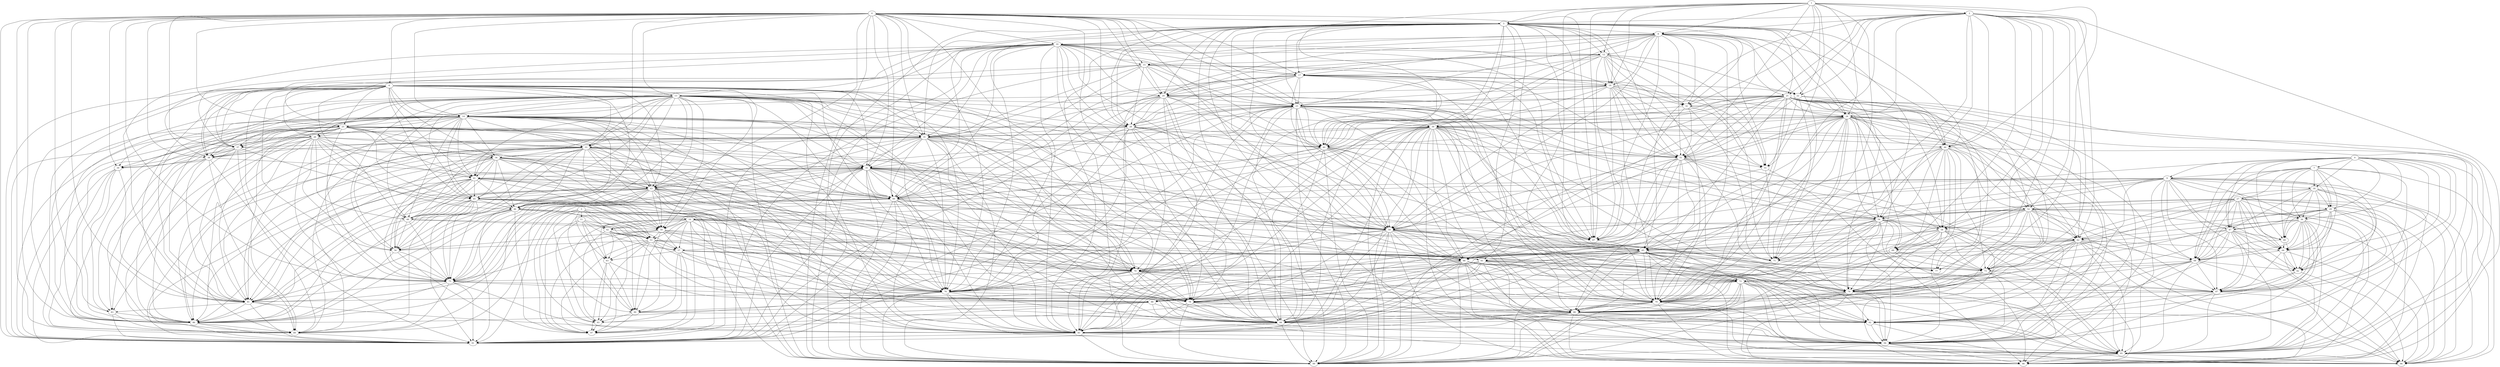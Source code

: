 digraph Geografico_nodes_100_distanciaMax_3 {
0;
1;
2;
3;
4;
5;
6;
7;
8;
9;
10;
11;
12;
13;
14;
15;
16;
17;
18;
19;
20;
21;
22;
23;
24;
25;
26;
27;
28;
29;
30;
31;
32;
33;
34;
35;
36;
37;
38;
39;
40;
41;
42;
43;
44;
45;
46;
47;
48;
49;
50;
51;
52;
53;
54;
55;
56;
57;
58;
59;
60;
61;
62;
63;
64;
65;
66;
67;
68;
69;
70;
71;
72;
73;
74;
75;
76;
77;
78;
79;
80;
81;
82;
83;
84;
85;
86;
87;
88;
89;
90;
91;
92;
93;
94;
95;
96;
97;
98;
99;
0 -> 7;
0 -> 9;
0 -> 18;
0 -> 29;
0 -> 36;
0 -> 47;
0 -> 60;
0 -> 64;
0 -> 68;
0 -> 82;
0 -> 87;
0 -> 88;
0 -> 92;
0 -> 96;
1 -> 2;
1 -> 5;
1 -> 8;
1 -> 12;
1 -> 19;
1 -> 22;
1 -> 24;
1 -> 32;
1 -> 40;
1 -> 44;
1 -> 51;
1 -> 55;
1 -> 67;
1 -> 71;
1 -> 77;
1 -> 79;
2 -> 5;
2 -> 8;
2 -> 21;
2 -> 22;
2 -> 24;
2 -> 44;
2 -> 51;
2 -> 52;
2 -> 54;
2 -> 58;
2 -> 62;
2 -> 65;
2 -> 69;
2 -> 71;
2 -> 73;
2 -> 74;
2 -> 79;
2 -> 80;
2 -> 98;
3 -> 11;
3 -> 16;
3 -> 42;
3 -> 53;
3 -> 57;
3 -> 63;
3 -> 90;
3 -> 93;
3 -> 97;
4 -> 5;
4 -> 6;
4 -> 10;
4 -> 13;
4 -> 14;
4 -> 15;
4 -> 17;
4 -> 20;
4 -> 23;
4 -> 25;
4 -> 28;
4 -> 31;
4 -> 33;
4 -> 35;
4 -> 37;
4 -> 38;
4 -> 39;
4 -> 40;
4 -> 43;
4 -> 49;
4 -> 59;
4 -> 67;
4 -> 75;
4 -> 76;
4 -> 81;
4 -> 83;
4 -> 84;
4 -> 85;
4 -> 86;
4 -> 89;
4 -> 91;
4 -> 99;
5 -> 8;
5 -> 10;
5 -> 12;
5 -> 17;
5 -> 19;
5 -> 20;
5 -> 21;
5 -> 23;
5 -> 24;
5 -> 28;
5 -> 30;
5 -> 31;
5 -> 32;
5 -> 40;
5 -> 44;
5 -> 49;
5 -> 51;
5 -> 54;
5 -> 59;
5 -> 65;
5 -> 66;
5 -> 67;
5 -> 74;
5 -> 76;
5 -> 79;
5 -> 80;
5 -> 84;
5 -> 85;
5 -> 98;
5 -> 99;
6 -> 13;
6 -> 14;
6 -> 25;
6 -> 26;
6 -> 31;
6 -> 33;
6 -> 34;
6 -> 35;
6 -> 37;
6 -> 38;
6 -> 41;
6 -> 43;
6 -> 45;
6 -> 46;
6 -> 48;
6 -> 49;
6 -> 50;
6 -> 56;
6 -> 70;
6 -> 75;
6 -> 76;
6 -> 78;
6 -> 81;
6 -> 85;
6 -> 86;
6 -> 89;
6 -> 91;
7 -> 9;
7 -> 18;
7 -> 27;
7 -> 29;
7 -> 36;
7 -> 47;
7 -> 60;
7 -> 64;
7 -> 68;
7 -> 82;
7 -> 87;
7 -> 96;
8 -> 10;
8 -> 12;
8 -> 15;
8 -> 17;
8 -> 19;
8 -> 20;
8 -> 21;
8 -> 22;
8 -> 23;
8 -> 24;
8 -> 28;
8 -> 32;
8 -> 40;
8 -> 44;
8 -> 51;
8 -> 55;
8 -> 59;
8 -> 67;
8 -> 71;
8 -> 79;
9 -> 16;
9 -> 18;
9 -> 29;
9 -> 36;
9 -> 42;
9 -> 47;
9 -> 57;
9 -> 61;
9 -> 64;
9 -> 68;
9 -> 72;
9 -> 82;
9 -> 87;
9 -> 88;
9 -> 90;
9 -> 92;
9 -> 94;
9 -> 95;
9 -> 96;
10 -> 12;
10 -> 13;
10 -> 14;
10 -> 15;
10 -> 17;
10 -> 19;
10 -> 20;
10 -> 23;
10 -> 25;
10 -> 28;
10 -> 31;
10 -> 35;
10 -> 37;
10 -> 38;
10 -> 40;
10 -> 49;
10 -> 59;
10 -> 67;
10 -> 76;
10 -> 81;
10 -> 84;
10 -> 85;
10 -> 91;
10 -> 99;
11 -> 42;
11 -> 53;
11 -> 57;
11 -> 63;
11 -> 90;
11 -> 93;
11 -> 97;
12 -> 15;
12 -> 17;
12 -> 19;
12 -> 20;
12 -> 22;
12 -> 23;
12 -> 28;
12 -> 32;
12 -> 40;
12 -> 51;
12 -> 55;
12 -> 67;
12 -> 71;
12 -> 79;
13 -> 14;
13 -> 23;
13 -> 25;
13 -> 26;
13 -> 28;
13 -> 30;
13 -> 31;
13 -> 33;
13 -> 34;
13 -> 35;
13 -> 38;
13 -> 41;
13 -> 43;
13 -> 45;
13 -> 46;
13 -> 48;
13 -> 49;
13 -> 50;
13 -> 56;
13 -> 59;
13 -> 70;
13 -> 75;
13 -> 76;
13 -> 78;
13 -> 81;
13 -> 84;
13 -> 85;
13 -> 86;
13 -> 89;
13 -> 91;
13 -> 99;
14 -> 25;
14 -> 26;
14 -> 31;
14 -> 33;
14 -> 34;
14 -> 35;
14 -> 37;
14 -> 38;
14 -> 39;
14 -> 41;
14 -> 43;
14 -> 45;
14 -> 46;
14 -> 48;
14 -> 49;
14 -> 50;
14 -> 56;
14 -> 70;
14 -> 75;
14 -> 76;
14 -> 78;
14 -> 81;
14 -> 84;
14 -> 85;
14 -> 86;
14 -> 89;
14 -> 91;
14 -> 99;
15 -> 17;
15 -> 19;
15 -> 20;
15 -> 23;
15 -> 28;
15 -> 31;
15 -> 37;
15 -> 38;
15 -> 40;
15 -> 49;
15 -> 67;
15 -> 91;
16 -> 42;
16 -> 50;
16 -> 53;
16 -> 57;
16 -> 61;
16 -> 63;
16 -> 72;
16 -> 78;
16 -> 87;
16 -> 88;
16 -> 90;
16 -> 92;
16 -> 93;
16 -> 96;
16 -> 97;
17 -> 19;
17 -> 20;
17 -> 23;
17 -> 28;
17 -> 31;
17 -> 32;
17 -> 40;
17 -> 49;
17 -> 51;
17 -> 55;
17 -> 59;
17 -> 67;
17 -> 79;
17 -> 85;
18 -> 27;
18 -> 29;
18 -> 36;
18 -> 47;
18 -> 60;
18 -> 64;
18 -> 68;
18 -> 82;
18 -> 87;
18 -> 96;
19 -> 20;
19 -> 22;
19 -> 23;
19 -> 24;
19 -> 28;
19 -> 32;
19 -> 40;
19 -> 51;
19 -> 55;
19 -> 59;
19 -> 67;
19 -> 71;
19 -> 79;
20 -> 23;
20 -> 28;
20 -> 31;
20 -> 37;
20 -> 40;
20 -> 49;
20 -> 51;
20 -> 59;
20 -> 67;
20 -> 76;
20 -> 84;
20 -> 85;
20 -> 91;
20 -> 99;
21 -> 23;
21 -> 24;
21 -> 30;
21 -> 40;
21 -> 44;
21 -> 51;
21 -> 52;
21 -> 54;
21 -> 58;
21 -> 59;
21 -> 62;
21 -> 65;
21 -> 66;
21 -> 73;
21 -> 74;
21 -> 79;
21 -> 80;
21 -> 84;
21 -> 85;
21 -> 94;
21 -> 95;
21 -> 98;
21 -> 99;
22 -> 32;
22 -> 44;
22 -> 51;
22 -> 55;
22 -> 71;
22 -> 77;
23 -> 24;
23 -> 28;
23 -> 30;
23 -> 31;
23 -> 35;
23 -> 40;
23 -> 49;
23 -> 51;
23 -> 54;
23 -> 59;
23 -> 65;
23 -> 66;
23 -> 67;
23 -> 70;
23 -> 76;
23 -> 79;
23 -> 80;
23 -> 84;
23 -> 85;
23 -> 91;
23 -> 99;
24 -> 30;
24 -> 40;
24 -> 44;
24 -> 51;
24 -> 52;
24 -> 54;
24 -> 58;
24 -> 59;
24 -> 62;
24 -> 65;
24 -> 66;
24 -> 69;
24 -> 71;
24 -> 73;
24 -> 74;
24 -> 79;
24 -> 80;
24 -> 84;
24 -> 94;
24 -> 95;
24 -> 98;
24 -> 99;
25 -> 26;
25 -> 31;
25 -> 33;
25 -> 34;
25 -> 35;
25 -> 37;
25 -> 38;
25 -> 39;
25 -> 41;
25 -> 43;
25 -> 45;
25 -> 49;
25 -> 75;
25 -> 76;
25 -> 81;
25 -> 83;
25 -> 85;
25 -> 86;
25 -> 89;
25 -> 91;
26 -> 33;
26 -> 34;
26 -> 38;
26 -> 39;
26 -> 41;
26 -> 43;
26 -> 45;
26 -> 46;
26 -> 48;
26 -> 56;
26 -> 75;
26 -> 81;
26 -> 83;
26 -> 86;
26 -> 89;
26 -> 91;
27 -> 29;
27 -> 36;
27 -> 47;
27 -> 52;
27 -> 54;
27 -> 58;
27 -> 60;
27 -> 62;
27 -> 64;
27 -> 68;
27 -> 73;
27 -> 74;
27 -> 87;
27 -> 95;
27 -> 96;
27 -> 98;
28 -> 31;
28 -> 37;
28 -> 38;
28 -> 40;
28 -> 49;
28 -> 51;
28 -> 59;
28 -> 67;
28 -> 76;
28 -> 84;
28 -> 85;
28 -> 91;
28 -> 99;
29 -> 36;
29 -> 47;
29 -> 60;
29 -> 62;
29 -> 64;
29 -> 68;
29 -> 82;
29 -> 87;
29 -> 92;
29 -> 95;
29 -> 96;
30 -> 31;
30 -> 35;
30 -> 43;
30 -> 49;
30 -> 54;
30 -> 59;
30 -> 61;
30 -> 65;
30 -> 66;
30 -> 70;
30 -> 72;
30 -> 73;
30 -> 74;
30 -> 76;
30 -> 78;
30 -> 79;
30 -> 80;
30 -> 84;
30 -> 85;
30 -> 92;
30 -> 94;
30 -> 95;
30 -> 98;
30 -> 99;
31 -> 33;
31 -> 35;
31 -> 37;
31 -> 38;
31 -> 40;
31 -> 43;
31 -> 49;
31 -> 59;
31 -> 66;
31 -> 70;
31 -> 75;
31 -> 76;
31 -> 81;
31 -> 84;
31 -> 85;
31 -> 86;
31 -> 89;
31 -> 91;
31 -> 99;
32 -> 40;
32 -> 51;
32 -> 55;
32 -> 67;
32 -> 71;
32 -> 77;
33 -> 34;
33 -> 35;
33 -> 41;
33 -> 43;
33 -> 45;
33 -> 46;
33 -> 48;
33 -> 49;
33 -> 50;
33 -> 56;
33 -> 70;
33 -> 75;
33 -> 76;
33 -> 78;
33 -> 81;
33 -> 85;
33 -> 86;
33 -> 89;
33 -> 91;
33 -> 99;
34 -> 35;
34 -> 41;
34 -> 43;
34 -> 45;
34 -> 46;
34 -> 48;
34 -> 50;
34 -> 53;
34 -> 56;
34 -> 70;
34 -> 75;
34 -> 76;
34 -> 78;
34 -> 81;
34 -> 86;
35 -> 41;
35 -> 43;
35 -> 45;
35 -> 46;
35 -> 49;
35 -> 50;
35 -> 59;
35 -> 65;
35 -> 66;
35 -> 70;
35 -> 72;
35 -> 75;
35 -> 76;
35 -> 78;
35 -> 80;
35 -> 81;
35 -> 84;
35 -> 85;
35 -> 86;
35 -> 91;
35 -> 94;
35 -> 99;
36 -> 47;
36 -> 60;
36 -> 62;
36 -> 64;
36 -> 68;
36 -> 72;
36 -> 82;
36 -> 87;
36 -> 92;
36 -> 94;
36 -> 95;
36 -> 96;
37 -> 38;
37 -> 39;
37 -> 49;
37 -> 81;
37 -> 83;
37 -> 86;
37 -> 89;
37 -> 91;
38 -> 39;
38 -> 49;
38 -> 81;
38 -> 83;
38 -> 86;
38 -> 89;
38 -> 91;
39 -> 81;
39 -> 83;
39 -> 86;
39 -> 89;
39 -> 91;
40 -> 49;
40 -> 51;
40 -> 59;
40 -> 65;
40 -> 66;
40 -> 67;
40 -> 76;
40 -> 79;
40 -> 84;
40 -> 85;
40 -> 99;
41 -> 43;
41 -> 45;
41 -> 46;
41 -> 48;
41 -> 50;
41 -> 53;
41 -> 56;
41 -> 70;
41 -> 75;
41 -> 76;
41 -> 78;
41 -> 81;
41 -> 86;
41 -> 91;
42 -> 53;
42 -> 57;
42 -> 61;
42 -> 63;
42 -> 88;
42 -> 90;
42 -> 93;
42 -> 97;
43 -> 45;
43 -> 46;
43 -> 48;
43 -> 49;
43 -> 50;
43 -> 56;
43 -> 59;
43 -> 70;
43 -> 75;
43 -> 76;
43 -> 78;
43 -> 81;
43 -> 84;
43 -> 85;
43 -> 86;
43 -> 89;
43 -> 91;
43 -> 99;
44 -> 51;
44 -> 52;
44 -> 54;
44 -> 58;
44 -> 62;
44 -> 65;
44 -> 69;
44 -> 71;
44 -> 73;
44 -> 74;
44 -> 79;
44 -> 80;
44 -> 98;
45 -> 46;
45 -> 48;
45 -> 50;
45 -> 53;
45 -> 56;
45 -> 70;
45 -> 75;
45 -> 76;
45 -> 78;
45 -> 81;
45 -> 86;
45 -> 89;
45 -> 91;
46 -> 48;
46 -> 50;
46 -> 53;
46 -> 56;
46 -> 70;
46 -> 75;
46 -> 76;
46 -> 78;
46 -> 81;
46 -> 86;
46 -> 97;
47 -> 60;
47 -> 61;
47 -> 64;
47 -> 68;
47 -> 72;
47 -> 82;
47 -> 87;
47 -> 88;
47 -> 92;
47 -> 95;
47 -> 96;
48 -> 50;
48 -> 53;
48 -> 56;
48 -> 75;
48 -> 86;
49 -> 59;
49 -> 66;
49 -> 70;
49 -> 75;
49 -> 76;
49 -> 81;
49 -> 84;
49 -> 85;
49 -> 86;
49 -> 89;
49 -> 91;
49 -> 99;
50 -> 53;
50 -> 56;
50 -> 57;
50 -> 61;
50 -> 70;
50 -> 75;
50 -> 76;
50 -> 78;
50 -> 90;
50 -> 97;
51 -> 54;
51 -> 55;
51 -> 58;
51 -> 59;
51 -> 65;
51 -> 66;
51 -> 67;
51 -> 71;
51 -> 79;
51 -> 80;
51 -> 84;
51 -> 98;
52 -> 54;
52 -> 58;
52 -> 62;
52 -> 64;
52 -> 65;
52 -> 66;
52 -> 68;
52 -> 69;
52 -> 73;
52 -> 74;
52 -> 79;
52 -> 80;
52 -> 87;
52 -> 94;
52 -> 95;
52 -> 98;
53 -> 56;
53 -> 57;
53 -> 61;
53 -> 63;
53 -> 70;
53 -> 78;
53 -> 88;
53 -> 90;
53 -> 92;
53 -> 93;
53 -> 97;
54 -> 58;
54 -> 59;
54 -> 62;
54 -> 65;
54 -> 66;
54 -> 69;
54 -> 73;
54 -> 74;
54 -> 79;
54 -> 80;
54 -> 84;
54 -> 94;
54 -> 95;
54 -> 98;
54 -> 99;
55 -> 67;
55 -> 71;
55 -> 77;
56 -> 75;
56 -> 86;
56 -> 97;
57 -> 61;
57 -> 63;
57 -> 72;
57 -> 78;
57 -> 88;
57 -> 90;
57 -> 92;
57 -> 93;
57 -> 97;
58 -> 62;
58 -> 65;
58 -> 66;
58 -> 69;
58 -> 73;
58 -> 74;
58 -> 79;
58 -> 80;
58 -> 94;
58 -> 95;
58 -> 98;
59 -> 65;
59 -> 66;
59 -> 67;
59 -> 70;
59 -> 73;
59 -> 74;
59 -> 76;
59 -> 78;
59 -> 79;
59 -> 80;
59 -> 84;
59 -> 85;
59 -> 94;
59 -> 98;
59 -> 99;
60 -> 64;
60 -> 68;
60 -> 82;
61 -> 70;
61 -> 72;
61 -> 78;
61 -> 87;
61 -> 88;
61 -> 90;
61 -> 92;
61 -> 94;
61 -> 95;
61 -> 96;
61 -> 97;
62 -> 64;
62 -> 65;
62 -> 66;
62 -> 68;
62 -> 69;
62 -> 73;
62 -> 74;
62 -> 79;
62 -> 80;
62 -> 87;
62 -> 94;
62 -> 95;
62 -> 98;
63 -> 88;
63 -> 90;
63 -> 93;
63 -> 97;
64 -> 68;
64 -> 82;
64 -> 87;
64 -> 95;
64 -> 96;
65 -> 66;
65 -> 70;
65 -> 72;
65 -> 73;
65 -> 74;
65 -> 76;
65 -> 78;
65 -> 79;
65 -> 80;
65 -> 84;
65 -> 85;
65 -> 92;
65 -> 94;
65 -> 95;
65 -> 98;
65 -> 99;
66 -> 70;
66 -> 72;
66 -> 73;
66 -> 74;
66 -> 76;
66 -> 78;
66 -> 79;
66 -> 80;
66 -> 84;
66 -> 85;
66 -> 94;
66 -> 95;
66 -> 98;
66 -> 99;
67 -> 79;
68 -> 72;
68 -> 73;
68 -> 74;
68 -> 82;
68 -> 87;
68 -> 92;
68 -> 94;
68 -> 95;
68 -> 96;
69 -> 71;
69 -> 73;
69 -> 79;
69 -> 98;
70 -> 72;
70 -> 75;
70 -> 76;
70 -> 78;
70 -> 80;
70 -> 84;
70 -> 85;
70 -> 92;
70 -> 94;
70 -> 99;
71 -> 77;
71 -> 79;
72 -> 74;
72 -> 78;
72 -> 80;
72 -> 84;
72 -> 87;
72 -> 88;
72 -> 92;
72 -> 94;
72 -> 95;
72 -> 96;
72 -> 99;
73 -> 74;
73 -> 79;
73 -> 80;
73 -> 94;
73 -> 95;
73 -> 98;
74 -> 79;
74 -> 80;
74 -> 84;
74 -> 94;
74 -> 95;
74 -> 98;
74 -> 99;
75 -> 76;
75 -> 78;
75 -> 81;
75 -> 85;
75 -> 86;
75 -> 89;
75 -> 91;
76 -> 78;
76 -> 80;
76 -> 81;
76 -> 84;
76 -> 85;
76 -> 86;
76 -> 91;
76 -> 94;
76 -> 99;
78 -> 80;
78 -> 84;
78 -> 85;
78 -> 92;
78 -> 94;
78 -> 99;
79 -> 80;
79 -> 84;
79 -> 85;
79 -> 94;
79 -> 95;
79 -> 98;
79 -> 99;
80 -> 84;
80 -> 85;
80 -> 92;
80 -> 94;
80 -> 95;
80 -> 98;
80 -> 99;
81 -> 83;
81 -> 85;
81 -> 86;
81 -> 89;
81 -> 91;
82 -> 87;
82 -> 88;
82 -> 96;
83 -> 86;
83 -> 89;
83 -> 91;
84 -> 85;
84 -> 91;
84 -> 94;
84 -> 99;
85 -> 91;
85 -> 94;
85 -> 99;
86 -> 89;
86 -> 91;
87 -> 88;
87 -> 92;
87 -> 94;
87 -> 95;
87 -> 96;
88 -> 90;
88 -> 92;
88 -> 93;
88 -> 96;
88 -> 97;
89 -> 91;
90 -> 92;
90 -> 93;
90 -> 97;
92 -> 94;
92 -> 95;
92 -> 96;
93 -> 97;
94 -> 95;
94 -> 96;
94 -> 98;
94 -> 99;
95 -> 96;
95 -> 98;
95 -> 99;
}